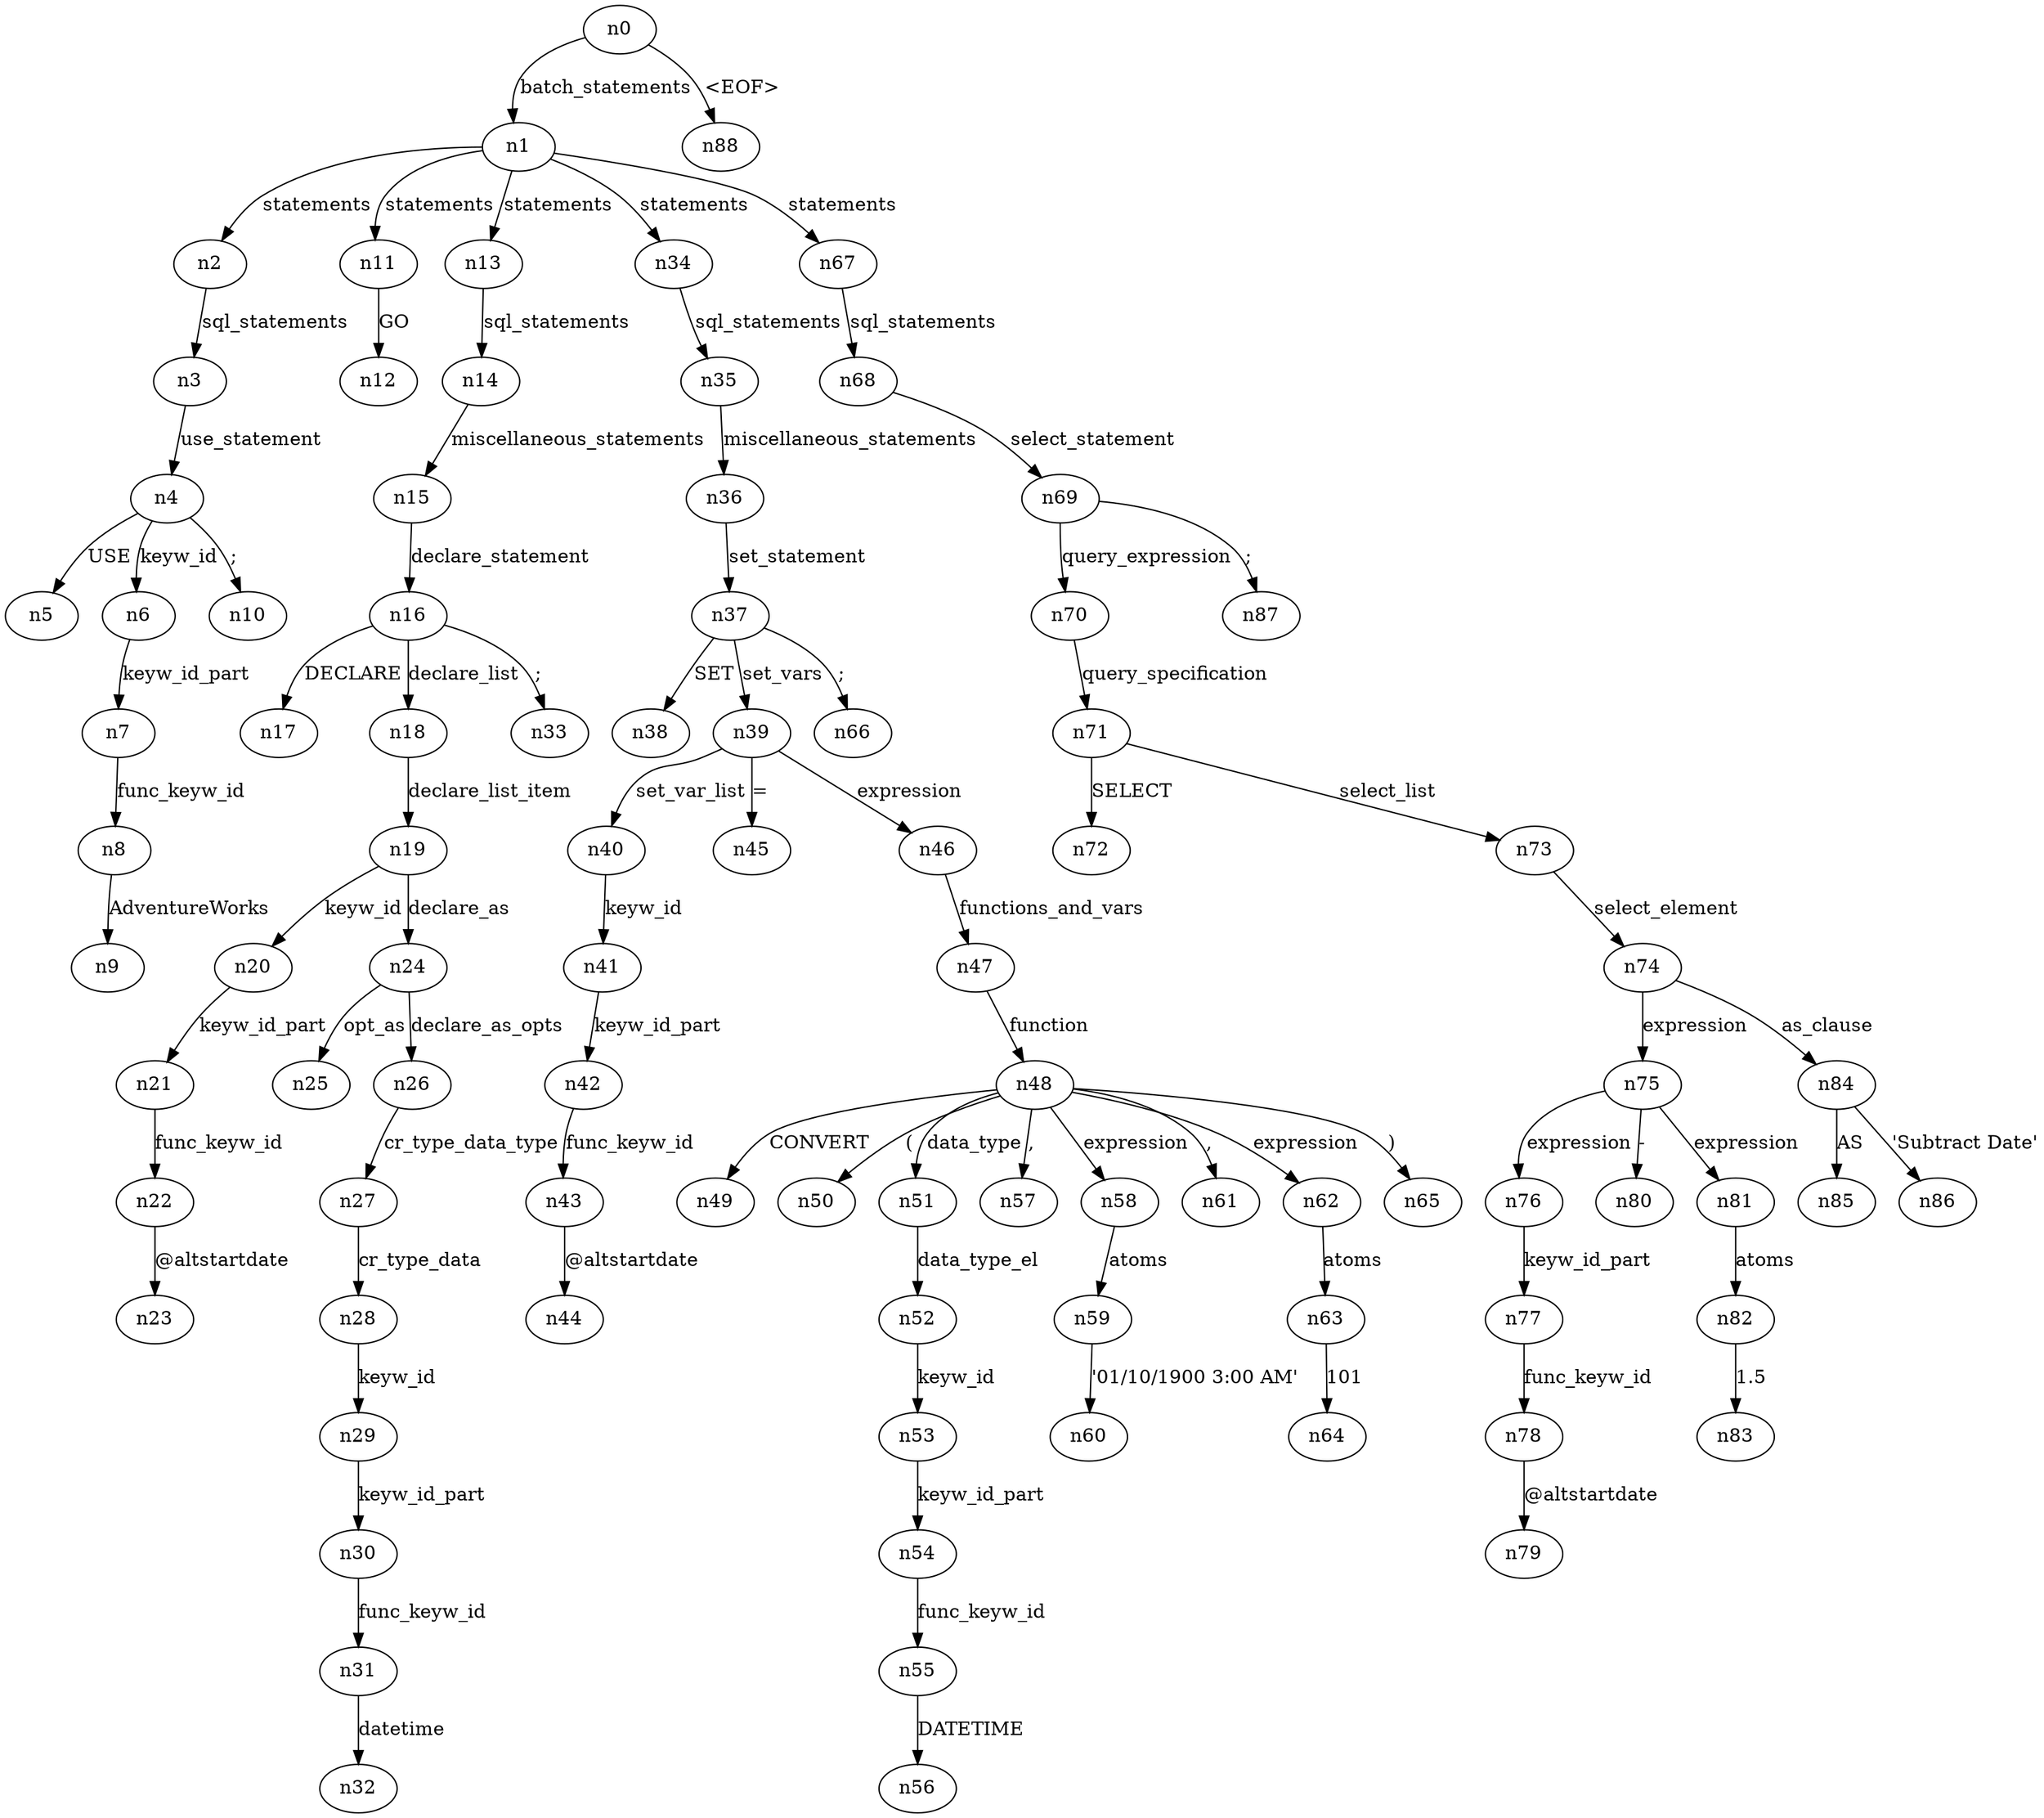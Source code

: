 digraph ParseTree {
  n0 -> n1 [label="batch_statements"];
  n1 -> n2 [label="statements"];
  n2 -> n3 [label="sql_statements"];
  n3 -> n4 [label="use_statement"];
  n4 -> n5 [label="USE"];
  n4 -> n6 [label="keyw_id"];
  n6 -> n7 [label="keyw_id_part"];
  n7 -> n8 [label="func_keyw_id"];
  n8 -> n9 [label="AdventureWorks"];
  n4 -> n10 [label=";"];
  n1 -> n11 [label="statements"];
  n11 -> n12 [label="GO"];
  n1 -> n13 [label="statements"];
  n13 -> n14 [label="sql_statements"];
  n14 -> n15 [label="miscellaneous_statements"];
  n15 -> n16 [label="declare_statement"];
  n16 -> n17 [label="DECLARE"];
  n16 -> n18 [label="declare_list"];
  n18 -> n19 [label="declare_list_item"];
  n19 -> n20 [label="keyw_id"];
  n20 -> n21 [label="keyw_id_part"];
  n21 -> n22 [label="func_keyw_id"];
  n22 -> n23 [label="@altstartdate"];
  n19 -> n24 [label="declare_as"];
  n24 -> n25 [label="opt_as"];
  n24 -> n26 [label="declare_as_opts"];
  n26 -> n27 [label="cr_type_data_type"];
  n27 -> n28 [label="cr_type_data"];
  n28 -> n29 [label="keyw_id"];
  n29 -> n30 [label="keyw_id_part"];
  n30 -> n31 [label="func_keyw_id"];
  n31 -> n32 [label="datetime"];
  n16 -> n33 [label=";"];
  n1 -> n34 [label="statements"];
  n34 -> n35 [label="sql_statements"];
  n35 -> n36 [label="miscellaneous_statements"];
  n36 -> n37 [label="set_statement"];
  n37 -> n38 [label="SET"];
  n37 -> n39 [label="set_vars"];
  n39 -> n40 [label="set_var_list"];
  n40 -> n41 [label="keyw_id"];
  n41 -> n42 [label="keyw_id_part"];
  n42 -> n43 [label="func_keyw_id"];
  n43 -> n44 [label="@altstartdate"];
  n39 -> n45 [label="="];
  n39 -> n46 [label="expression"];
  n46 -> n47 [label="functions_and_vars"];
  n47 -> n48 [label="function"];
  n48 -> n49 [label="CONVERT"];
  n48 -> n50 [label="("];
  n48 -> n51 [label="data_type"];
  n51 -> n52 [label="data_type_el"];
  n52 -> n53 [label="keyw_id"];
  n53 -> n54 [label="keyw_id_part"];
  n54 -> n55 [label="func_keyw_id"];
  n55 -> n56 [label="DATETIME"];
  n48 -> n57 [label=","];
  n48 -> n58 [label="expression"];
  n58 -> n59 [label="atoms"];
  n59 -> n60 [label="'01/10/1900 3:00 AM'"];
  n48 -> n61 [label=","];
  n48 -> n62 [label="expression"];
  n62 -> n63 [label="atoms"];
  n63 -> n64 [label="101"];
  n48 -> n65 [label=")"];
  n37 -> n66 [label=";"];
  n1 -> n67 [label="statements"];
  n67 -> n68 [label="sql_statements"];
  n68 -> n69 [label="select_statement"];
  n69 -> n70 [label="query_expression"];
  n70 -> n71 [label="query_specification"];
  n71 -> n72 [label="SELECT"];
  n71 -> n73 [label="select_list"];
  n73 -> n74 [label="select_element"];
  n74 -> n75 [label="expression"];
  n75 -> n76 [label="expression"];
  n76 -> n77 [label="keyw_id_part"];
  n77 -> n78 [label="func_keyw_id"];
  n78 -> n79 [label="@altstartdate"];
  n75 -> n80 [label="-"];
  n75 -> n81 [label="expression"];
  n81 -> n82 [label="atoms"];
  n82 -> n83 [label="1.5"];
  n74 -> n84 [label="as_clause"];
  n84 -> n85 [label="AS"];
  n84 -> n86 [label="'Subtract Date'"];
  n69 -> n87 [label=";"];
  n0 -> n88 [label="<EOF>"];
}